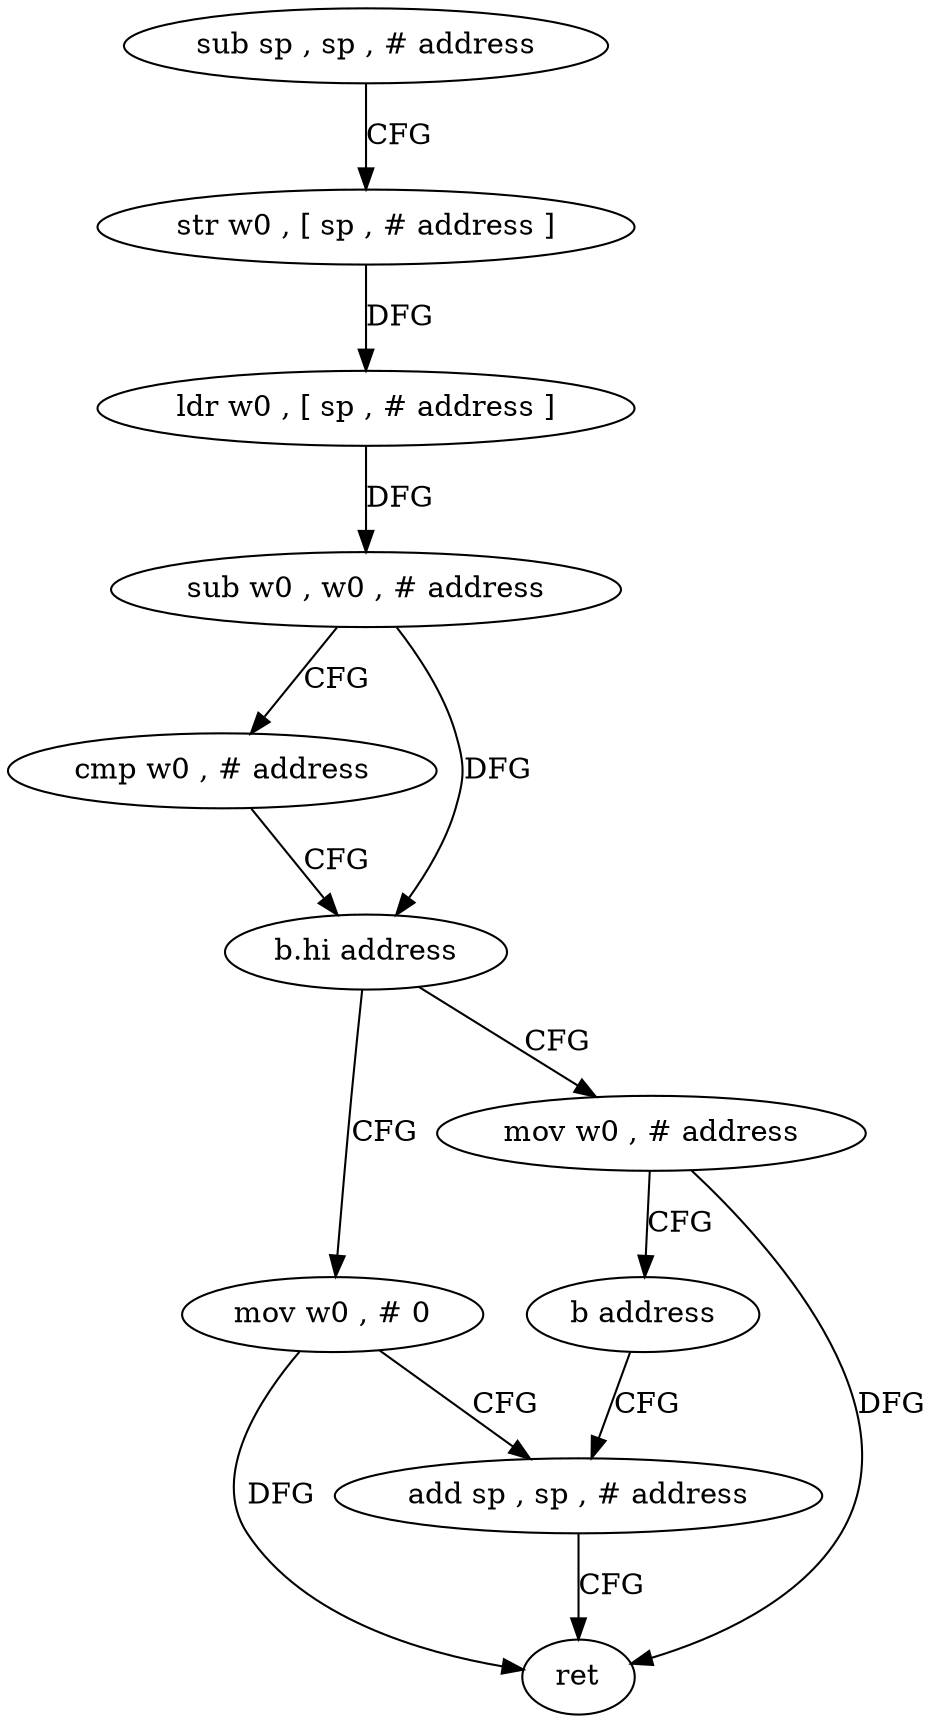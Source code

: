 digraph "func" {
"4520768" [label = "sub sp , sp , # address" ]
"4520772" [label = "str w0 , [ sp , # address ]" ]
"4520776" [label = "ldr w0 , [ sp , # address ]" ]
"4520780" [label = "sub w0 , w0 , # address" ]
"4520784" [label = "cmp w0 , # address" ]
"4520788" [label = "b.hi address" ]
"4520800" [label = "mov w0 , # 0" ]
"4520792" [label = "mov w0 , # address" ]
"4520804" [label = "add sp , sp , # address" ]
"4520796" [label = "b address" ]
"4520808" [label = "ret" ]
"4520768" -> "4520772" [ label = "CFG" ]
"4520772" -> "4520776" [ label = "DFG" ]
"4520776" -> "4520780" [ label = "DFG" ]
"4520780" -> "4520784" [ label = "CFG" ]
"4520780" -> "4520788" [ label = "DFG" ]
"4520784" -> "4520788" [ label = "CFG" ]
"4520788" -> "4520800" [ label = "CFG" ]
"4520788" -> "4520792" [ label = "CFG" ]
"4520800" -> "4520804" [ label = "CFG" ]
"4520800" -> "4520808" [ label = "DFG" ]
"4520792" -> "4520796" [ label = "CFG" ]
"4520792" -> "4520808" [ label = "DFG" ]
"4520804" -> "4520808" [ label = "CFG" ]
"4520796" -> "4520804" [ label = "CFG" ]
}
